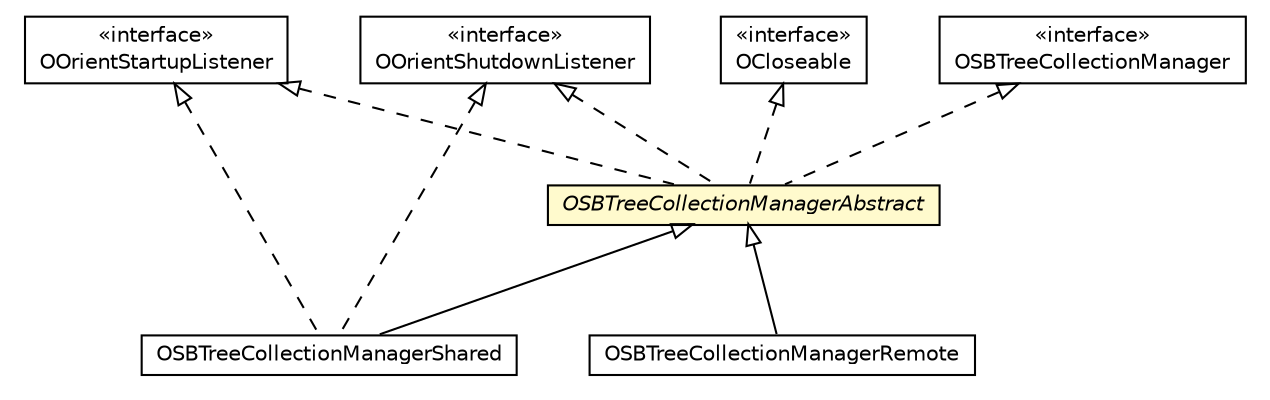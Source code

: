 #!/usr/local/bin/dot
#
# Class diagram 
# Generated by UMLGraph version R5_6-24-gf6e263 (http://www.umlgraph.org/)
#

digraph G {
	edge [fontname="Helvetica",fontsize=10,labelfontname="Helvetica",labelfontsize=10];
	node [fontname="Helvetica",fontsize=10,shape=plaintext];
	nodesep=0.25;
	ranksep=0.5;
	// com.orientechnologies.common.concur.resource.OCloseable
	c3237315 [label=<<table title="com.orientechnologies.common.concur.resource.OCloseable" border="0" cellborder="1" cellspacing="0" cellpadding="2" port="p" href="../../../../../../common/concur/resource/OCloseable.html">
		<tr><td><table border="0" cellspacing="0" cellpadding="1">
<tr><td align="center" balign="center"> &#171;interface&#187; </td></tr>
<tr><td align="center" balign="center"> OCloseable </td></tr>
		</table></td></tr>
		</table>>, URL="../../../../../../common/concur/resource/OCloseable.html", fontname="Helvetica", fontcolor="black", fontsize=10.0];
	// com.orientechnologies.orient.core.OOrientShutdownListener
	c3237464 [label=<<table title="com.orientechnologies.orient.core.OOrientShutdownListener" border="0" cellborder="1" cellspacing="0" cellpadding="2" port="p" href="../../../../OOrientShutdownListener.html">
		<tr><td><table border="0" cellspacing="0" cellpadding="1">
<tr><td align="center" balign="center"> &#171;interface&#187; </td></tr>
<tr><td align="center" balign="center"> OOrientShutdownListener </td></tr>
		</table></td></tr>
		</table>>, URL="../../../../OOrientShutdownListener.html", fontname="Helvetica", fontcolor="black", fontsize=10.0];
	// com.orientechnologies.orient.core.OOrientStartupListener
	c3237465 [label=<<table title="com.orientechnologies.orient.core.OOrientStartupListener" border="0" cellborder="1" cellspacing="0" cellpadding="2" port="p" href="../../../../OOrientStartupListener.html">
		<tr><td><table border="0" cellspacing="0" cellpadding="1">
<tr><td align="center" balign="center"> &#171;interface&#187; </td></tr>
<tr><td align="center" balign="center"> OOrientStartupListener </td></tr>
		</table></td></tr>
		</table>>, URL="../../../../OOrientStartupListener.html", fontname="Helvetica", fontcolor="black", fontsize=10.0];
	// com.orientechnologies.orient.core.db.record.ridbag.sbtree.OSBTreeCollectionManagerAbstract
	c3237536 [label=<<table title="com.orientechnologies.orient.core.db.record.ridbag.sbtree.OSBTreeCollectionManagerAbstract" border="0" cellborder="1" cellspacing="0" cellpadding="2" port="p" bgcolor="lemonChiffon" href="./OSBTreeCollectionManagerAbstract.html">
		<tr><td><table border="0" cellspacing="0" cellpadding="1">
<tr><td align="center" balign="center"><font face="Helvetica-Oblique"> OSBTreeCollectionManagerAbstract </font></td></tr>
		</table></td></tr>
		</table>>, URL="./OSBTreeCollectionManagerAbstract.html", fontname="Helvetica", fontcolor="black", fontsize=10.0];
	// com.orientechnologies.orient.core.db.record.ridbag.sbtree.OSBTreeCollectionManagerShared
	c3237537 [label=<<table title="com.orientechnologies.orient.core.db.record.ridbag.sbtree.OSBTreeCollectionManagerShared" border="0" cellborder="1" cellspacing="0" cellpadding="2" port="p" href="./OSBTreeCollectionManagerShared.html">
		<tr><td><table border="0" cellspacing="0" cellpadding="1">
<tr><td align="center" balign="center"> OSBTreeCollectionManagerShared </td></tr>
		</table></td></tr>
		</table>>, URL="./OSBTreeCollectionManagerShared.html", fontname="Helvetica", fontcolor="black", fontsize=10.0];
	// com.orientechnologies.orient.core.db.record.ridbag.sbtree.OSBTreeCollectionManager
	c3237544 [label=<<table title="com.orientechnologies.orient.core.db.record.ridbag.sbtree.OSBTreeCollectionManager" border="0" cellborder="1" cellspacing="0" cellpadding="2" port="p" href="./OSBTreeCollectionManager.html">
		<tr><td><table border="0" cellspacing="0" cellpadding="1">
<tr><td align="center" balign="center"> &#171;interface&#187; </td></tr>
<tr><td align="center" balign="center"> OSBTreeCollectionManager </td></tr>
		</table></td></tr>
		</table>>, URL="./OSBTreeCollectionManager.html", fontname="Helvetica", fontcolor="black", fontsize=10.0];
	// com.orientechnologies.orient.client.remote.OSBTreeCollectionManagerRemote
	c3238729 [label=<<table title="com.orientechnologies.orient.client.remote.OSBTreeCollectionManagerRemote" border="0" cellborder="1" cellspacing="0" cellpadding="2" port="p" href="../../../../../client/remote/OSBTreeCollectionManagerRemote.html">
		<tr><td><table border="0" cellspacing="0" cellpadding="1">
<tr><td align="center" balign="center"> OSBTreeCollectionManagerRemote </td></tr>
		</table></td></tr>
		</table>>, URL="../../../../../client/remote/OSBTreeCollectionManagerRemote.html", fontname="Helvetica", fontcolor="black", fontsize=10.0];
	//com.orientechnologies.orient.core.db.record.ridbag.sbtree.OSBTreeCollectionManagerAbstract implements com.orientechnologies.common.concur.resource.OCloseable
	c3237315:p -> c3237536:p [dir=back,arrowtail=empty,style=dashed];
	//com.orientechnologies.orient.core.db.record.ridbag.sbtree.OSBTreeCollectionManagerAbstract implements com.orientechnologies.orient.core.db.record.ridbag.sbtree.OSBTreeCollectionManager
	c3237544:p -> c3237536:p [dir=back,arrowtail=empty,style=dashed];
	//com.orientechnologies.orient.core.db.record.ridbag.sbtree.OSBTreeCollectionManagerAbstract implements com.orientechnologies.orient.core.OOrientStartupListener
	c3237465:p -> c3237536:p [dir=back,arrowtail=empty,style=dashed];
	//com.orientechnologies.orient.core.db.record.ridbag.sbtree.OSBTreeCollectionManagerAbstract implements com.orientechnologies.orient.core.OOrientShutdownListener
	c3237464:p -> c3237536:p [dir=back,arrowtail=empty,style=dashed];
	//com.orientechnologies.orient.core.db.record.ridbag.sbtree.OSBTreeCollectionManagerShared extends com.orientechnologies.orient.core.db.record.ridbag.sbtree.OSBTreeCollectionManagerAbstract
	c3237536:p -> c3237537:p [dir=back,arrowtail=empty];
	//com.orientechnologies.orient.core.db.record.ridbag.sbtree.OSBTreeCollectionManagerShared implements com.orientechnologies.orient.core.OOrientStartupListener
	c3237465:p -> c3237537:p [dir=back,arrowtail=empty,style=dashed];
	//com.orientechnologies.orient.core.db.record.ridbag.sbtree.OSBTreeCollectionManagerShared implements com.orientechnologies.orient.core.OOrientShutdownListener
	c3237464:p -> c3237537:p [dir=back,arrowtail=empty,style=dashed];
	//com.orientechnologies.orient.client.remote.OSBTreeCollectionManagerRemote extends com.orientechnologies.orient.core.db.record.ridbag.sbtree.OSBTreeCollectionManagerAbstract
	c3237536:p -> c3238729:p [dir=back,arrowtail=empty];
}

